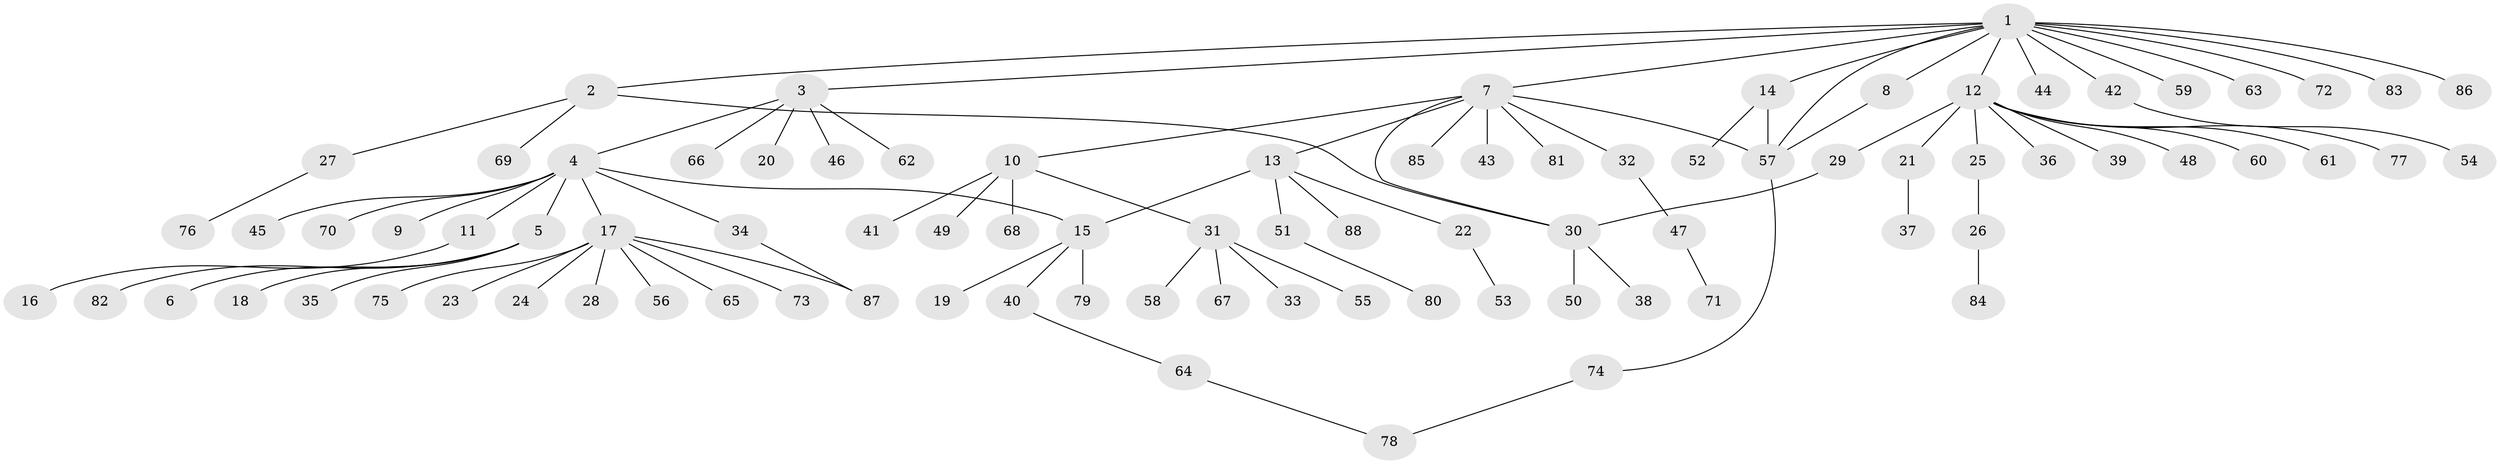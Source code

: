 // coarse degree distribution, {8: 0.02702702702702703, 3: 0.13513513513513514, 7: 0.02702702702702703, 2: 0.24324324324324326, 1: 0.43243243243243246, 6: 0.02702702702702703, 4: 0.10810810810810811}
// Generated by graph-tools (version 1.1) at 2025/50/03/04/25 22:50:22]
// undirected, 88 vertices, 95 edges
graph export_dot {
  node [color=gray90,style=filled];
  1;
  2;
  3;
  4;
  5;
  6;
  7;
  8;
  9;
  10;
  11;
  12;
  13;
  14;
  15;
  16;
  17;
  18;
  19;
  20;
  21;
  22;
  23;
  24;
  25;
  26;
  27;
  28;
  29;
  30;
  31;
  32;
  33;
  34;
  35;
  36;
  37;
  38;
  39;
  40;
  41;
  42;
  43;
  44;
  45;
  46;
  47;
  48;
  49;
  50;
  51;
  52;
  53;
  54;
  55;
  56;
  57;
  58;
  59;
  60;
  61;
  62;
  63;
  64;
  65;
  66;
  67;
  68;
  69;
  70;
  71;
  72;
  73;
  74;
  75;
  76;
  77;
  78;
  79;
  80;
  81;
  82;
  83;
  84;
  85;
  86;
  87;
  88;
  1 -- 2;
  1 -- 3;
  1 -- 7;
  1 -- 8;
  1 -- 12;
  1 -- 14;
  1 -- 42;
  1 -- 44;
  1 -- 57;
  1 -- 59;
  1 -- 63;
  1 -- 72;
  1 -- 83;
  1 -- 86;
  2 -- 27;
  2 -- 30;
  2 -- 69;
  3 -- 4;
  3 -- 20;
  3 -- 46;
  3 -- 62;
  3 -- 66;
  4 -- 5;
  4 -- 9;
  4 -- 11;
  4 -- 15;
  4 -- 17;
  4 -- 34;
  4 -- 45;
  4 -- 70;
  5 -- 6;
  5 -- 18;
  5 -- 35;
  5 -- 82;
  7 -- 10;
  7 -- 13;
  7 -- 30;
  7 -- 32;
  7 -- 43;
  7 -- 57;
  7 -- 81;
  7 -- 85;
  8 -- 57;
  10 -- 31;
  10 -- 41;
  10 -- 49;
  10 -- 68;
  11 -- 16;
  12 -- 21;
  12 -- 25;
  12 -- 29;
  12 -- 36;
  12 -- 39;
  12 -- 48;
  12 -- 60;
  12 -- 61;
  12 -- 77;
  13 -- 15;
  13 -- 22;
  13 -- 51;
  13 -- 88;
  14 -- 52;
  14 -- 57;
  15 -- 19;
  15 -- 40;
  15 -- 79;
  17 -- 23;
  17 -- 24;
  17 -- 28;
  17 -- 56;
  17 -- 65;
  17 -- 73;
  17 -- 75;
  17 -- 87;
  21 -- 37;
  22 -- 53;
  25 -- 26;
  26 -- 84;
  27 -- 76;
  29 -- 30;
  30 -- 38;
  30 -- 50;
  31 -- 33;
  31 -- 55;
  31 -- 58;
  31 -- 67;
  32 -- 47;
  34 -- 87;
  40 -- 64;
  42 -- 54;
  47 -- 71;
  51 -- 80;
  57 -- 74;
  64 -- 78;
  74 -- 78;
}
